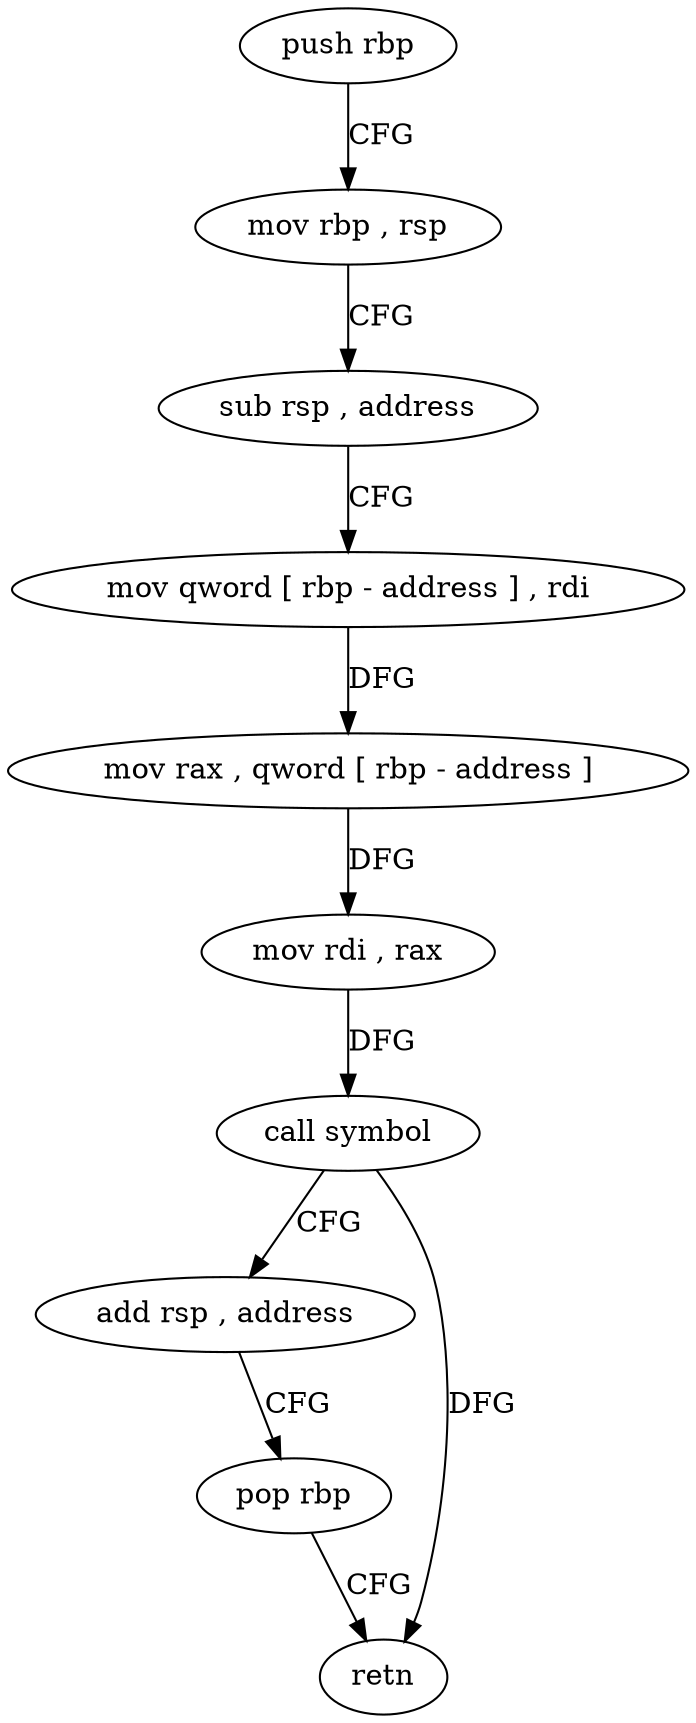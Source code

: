 digraph "func" {
"85440" [label = "push rbp" ]
"85441" [label = "mov rbp , rsp" ]
"85444" [label = "sub rsp , address" ]
"85448" [label = "mov qword [ rbp - address ] , rdi" ]
"85452" [label = "mov rax , qword [ rbp - address ]" ]
"85456" [label = "mov rdi , rax" ]
"85459" [label = "call symbol" ]
"85464" [label = "add rsp , address" ]
"85468" [label = "pop rbp" ]
"85469" [label = "retn" ]
"85440" -> "85441" [ label = "CFG" ]
"85441" -> "85444" [ label = "CFG" ]
"85444" -> "85448" [ label = "CFG" ]
"85448" -> "85452" [ label = "DFG" ]
"85452" -> "85456" [ label = "DFG" ]
"85456" -> "85459" [ label = "DFG" ]
"85459" -> "85464" [ label = "CFG" ]
"85459" -> "85469" [ label = "DFG" ]
"85464" -> "85468" [ label = "CFG" ]
"85468" -> "85469" [ label = "CFG" ]
}
